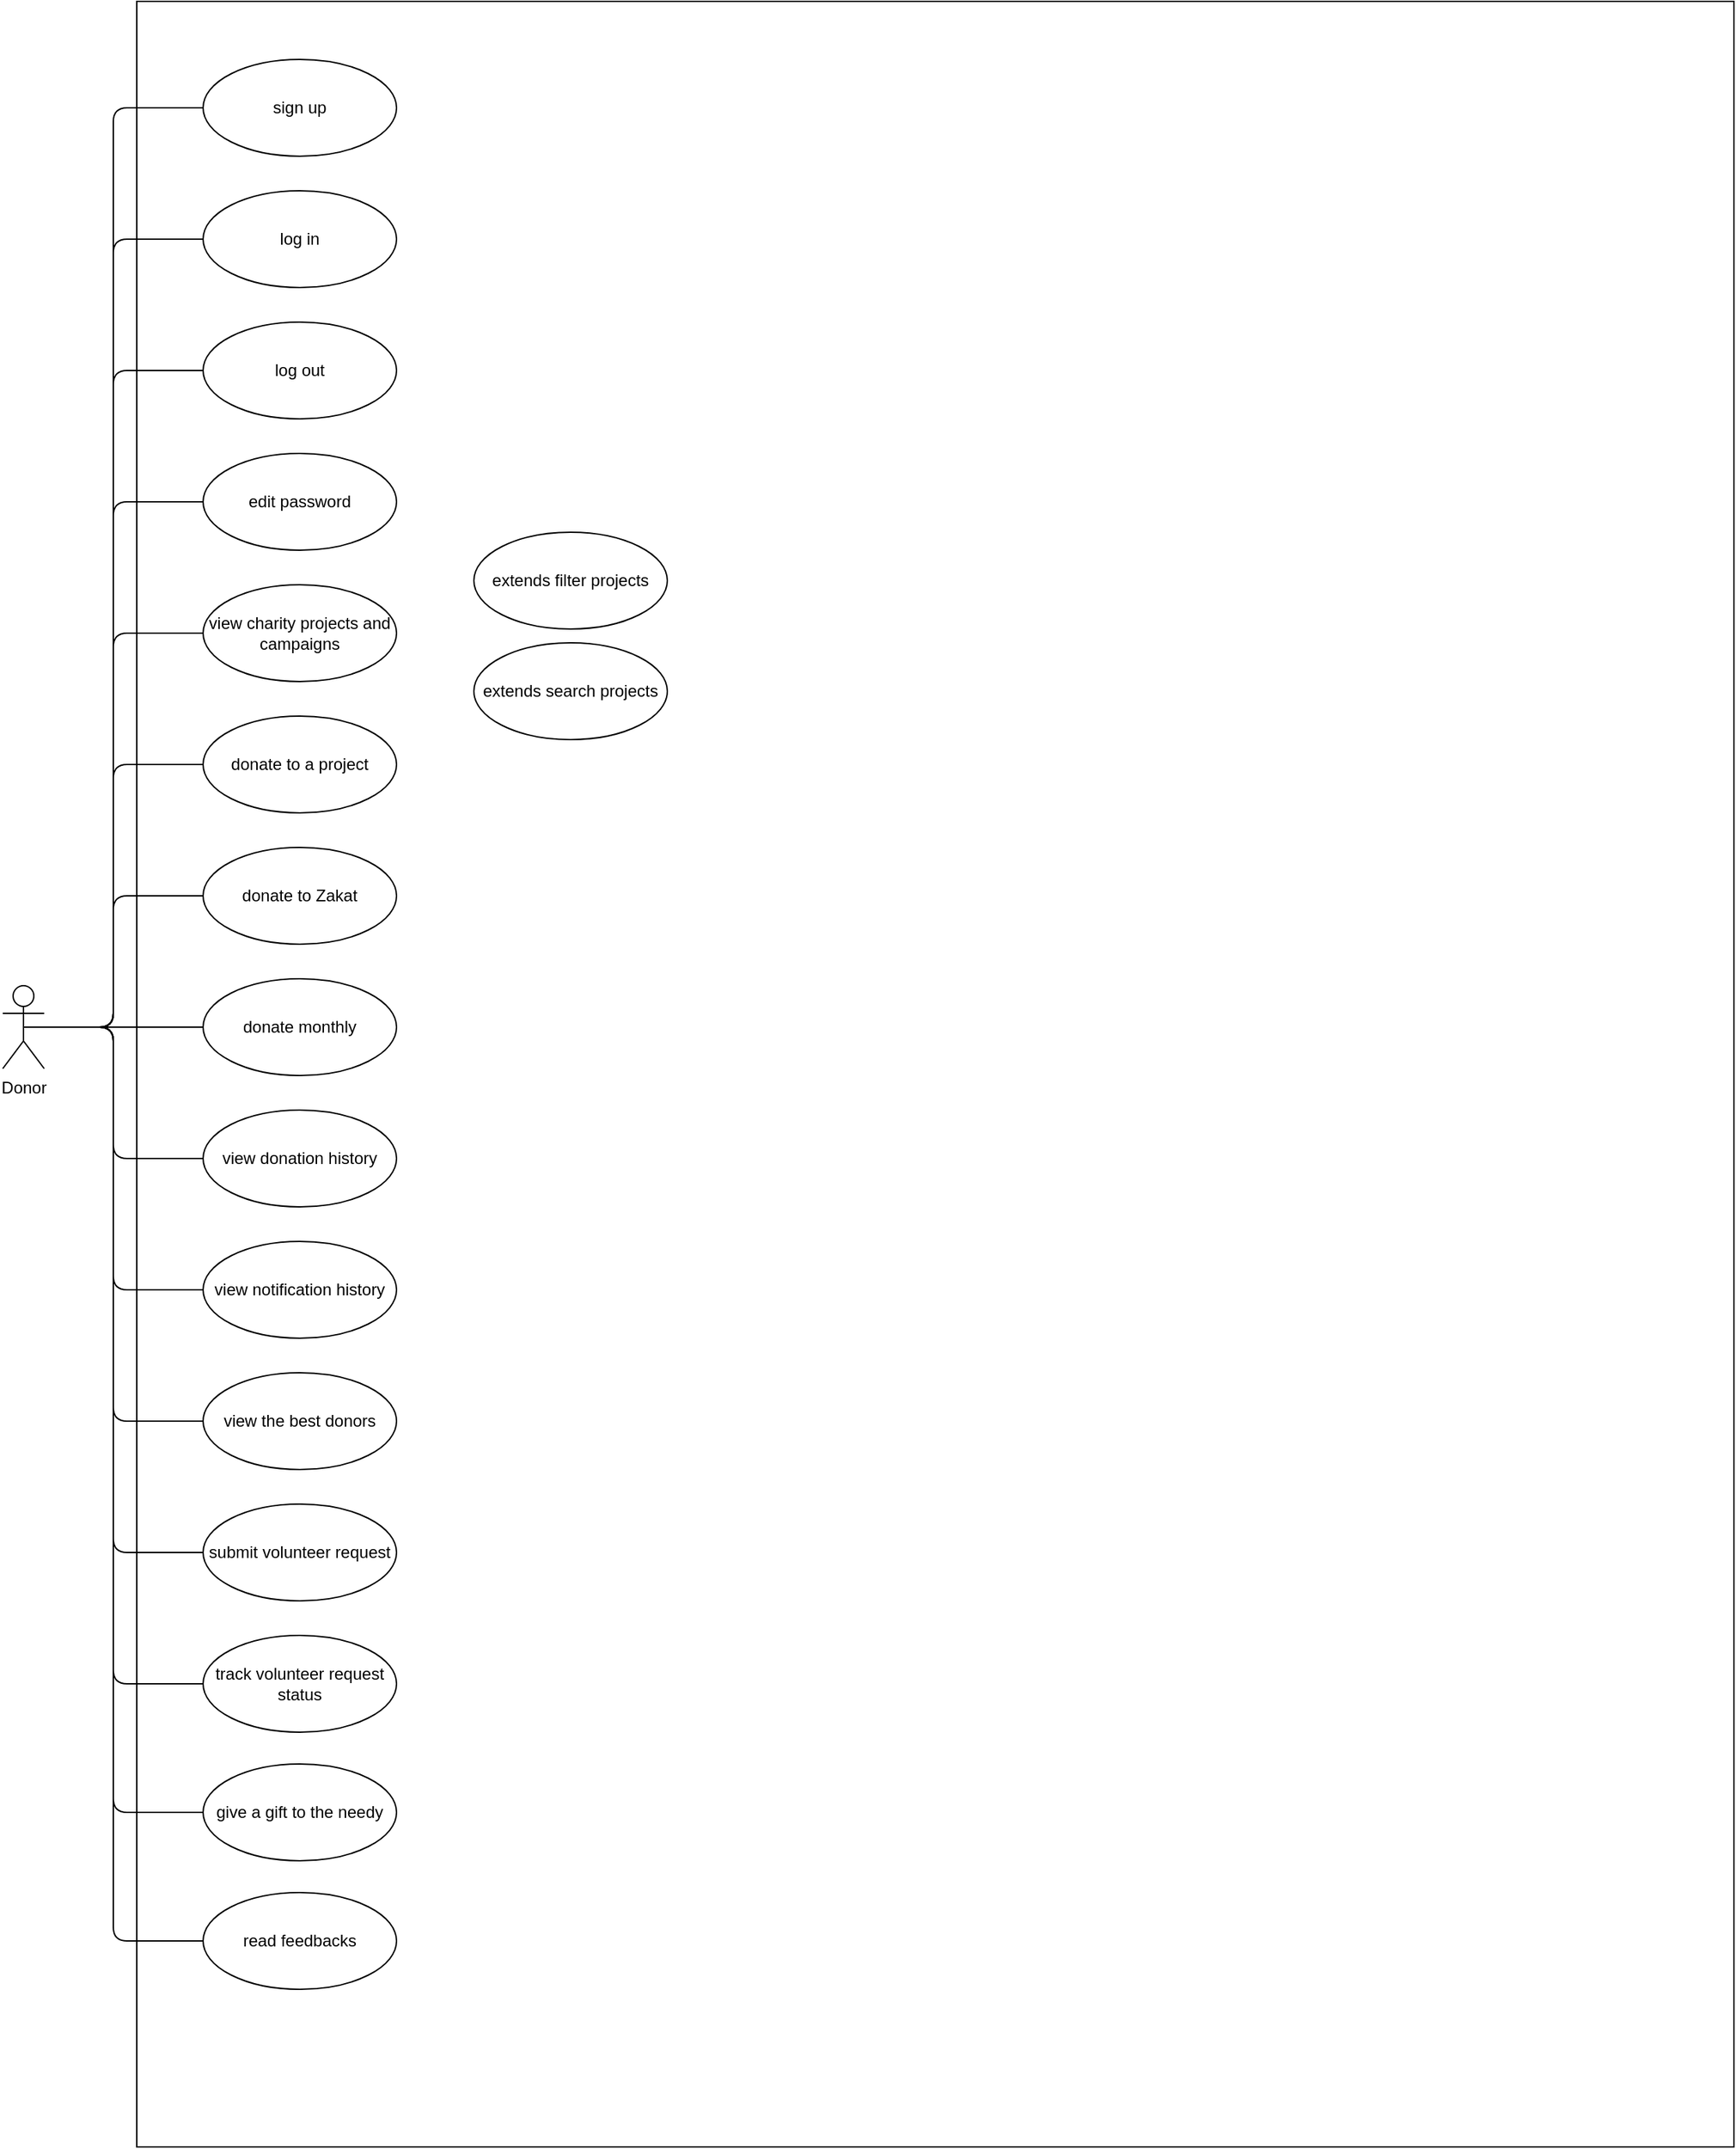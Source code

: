 <mxfile version="13.9.9" type="device"><diagram id="zcK89m9MJRREO3rMrZt0" name="Page-1"><mxGraphModel dx="1043" dy="693" grid="0" gridSize="10" guides="1" tooltips="1" connect="1" arrows="1" fold="1" page="1" pageScale="1" pageWidth="850" pageHeight="1100" math="0" shadow="0"><root><mxCell id="0"/><mxCell id="1" parent="0"/><mxCell id="BPxfRBnp6fGpJNaCHUeh-5" value="" style="rounded=0;whiteSpace=wrap;html=1;fillColor=none;" vertex="1" parent="1"><mxGeometry x="155" y="86" width="1156" height="1552" as="geometry"/></mxCell><mxCell id="BPxfRBnp6fGpJNaCHUeh-1" value="Donor" style="shape=umlActor;verticalLabelPosition=bottom;verticalAlign=top;html=1;" vertex="1" parent="1"><mxGeometry x="58" y="798" width="30" height="60" as="geometry"/></mxCell><mxCell id="BPxfRBnp6fGpJNaCHUeh-2" value="log out" style="ellipse;whiteSpace=wrap;html=1;" vertex="1" parent="1"><mxGeometry x="203" y="318" width="140" height="70" as="geometry"/></mxCell><mxCell id="BPxfRBnp6fGpJNaCHUeh-8" value="sign up" style="ellipse;whiteSpace=wrap;html=1;" vertex="1" parent="1"><mxGeometry x="203" y="128" width="140" height="70" as="geometry"/></mxCell><mxCell id="BPxfRBnp6fGpJNaCHUeh-9" value="log in" style="ellipse;whiteSpace=wrap;html=1;" vertex="1" parent="1"><mxGeometry x="203" y="223" width="140" height="70" as="geometry"/></mxCell><mxCell id="BPxfRBnp6fGpJNaCHUeh-10" value="edit password" style="ellipse;whiteSpace=wrap;html=1;" vertex="1" parent="1"><mxGeometry x="203" y="413" width="140" height="70" as="geometry"/></mxCell><mxCell id="BPxfRBnp6fGpJNaCHUeh-12" value="view charity projects and campaigns" style="ellipse;whiteSpace=wrap;html=1;" vertex="1" parent="1"><mxGeometry x="203" y="508" width="140" height="70" as="geometry"/></mxCell><mxCell id="BPxfRBnp6fGpJNaCHUeh-13" value="extends filter projects&lt;span style=&quot;color: rgba(0 , 0 , 0 , 0) ; font-family: monospace ; font-size: 0px&quot;&gt;%3CmxGraphModel%3E%3Croot%3E%3CmxCell%20id%3D%220%22%2F%3E%3CmxCell%20id%3D%221%22%20parent%3D%220%22%2F%3E%3CmxCell%20id%3D%222%22%20value%3D%22edit%20password%22%20style%3D%22ellipse%3BwhiteSpace%3Dwrap%3Bhtml%3D1%3B%22%20vertex%3D%221%22%20parent%3D%221%22%3E%3CmxGeometry%20x%3D%22203%22%20y%3D%22413%22%20width%3D%22140%22%20height%3D%2270%22%20as%3D%22geometry%22%2F%3E%3C%2FmxCell%3E%3C%2Froot%3E%3C%2FmxGraphModel%3E&lt;/span&gt;" style="ellipse;whiteSpace=wrap;html=1;" vertex="1" parent="1"><mxGeometry x="399" y="470" width="140" height="70" as="geometry"/></mxCell><mxCell id="BPxfRBnp6fGpJNaCHUeh-15" value="extends search projects&lt;span style=&quot;color: rgba(0 , 0 , 0 , 0) ; font-family: monospace ; font-size: 0px&quot;&gt;%3CmxGraphModel%3E%3Croot%3E%3CmxCell%20id%3D%220%22%2F%3E%3CmxCell%20id%3D%221%22%20parent%3D%220%22%2F%3E%3CmxCell%20id%3D%222%22%20value%3D%22edit%20password%22%20style%3D%22ellipse%3BwhiteSpace%3Dwrap%3Bhtml%3D1%3B%22%20vertex%3D%221%22%20parent%3D%221%22%3E%3CmxGeometry%20x%3D%22203%22%20y%3D%22413%22%20width%3D%22140%22%20height%3D%2270%22%20as%3D%22geometry%22%2F%3E%3C%2FmxCell%3E%3C%2Froot%3E%3C%2FmxGraphModel%3E&lt;/span&gt;" style="ellipse;whiteSpace=wrap;html=1;" vertex="1" parent="1"><mxGeometry x="399" y="550" width="140" height="70" as="geometry"/></mxCell><mxCell id="BPxfRBnp6fGpJNaCHUeh-16" value="donate to a project" style="ellipse;whiteSpace=wrap;html=1;" vertex="1" parent="1"><mxGeometry x="203" y="603" width="140" height="70" as="geometry"/></mxCell><mxCell id="BPxfRBnp6fGpJNaCHUeh-18" value="donate to Zakat" style="ellipse;whiteSpace=wrap;html=1;" vertex="1" parent="1"><mxGeometry x="203" y="698" width="140" height="70" as="geometry"/></mxCell><mxCell id="BPxfRBnp6fGpJNaCHUeh-19" value="donate monthly" style="ellipse;whiteSpace=wrap;html=1;" vertex="1" parent="1"><mxGeometry x="203" y="793" width="140" height="70" as="geometry"/></mxCell><mxCell id="BPxfRBnp6fGpJNaCHUeh-20" value="view donation history" style="ellipse;whiteSpace=wrap;html=1;" vertex="1" parent="1"><mxGeometry x="203" y="888" width="140" height="70" as="geometry"/></mxCell><mxCell id="BPxfRBnp6fGpJNaCHUeh-21" value="view notification history" style="ellipse;whiteSpace=wrap;html=1;" vertex="1" parent="1"><mxGeometry x="203" y="983" width="140" height="70" as="geometry"/></mxCell><mxCell id="BPxfRBnp6fGpJNaCHUeh-22" value="view the best donors" style="ellipse;whiteSpace=wrap;html=1;" vertex="1" parent="1"><mxGeometry x="203" y="1078" width="140" height="70" as="geometry"/></mxCell><mxCell id="BPxfRBnp6fGpJNaCHUeh-23" value="submit volunteer request" style="ellipse;whiteSpace=wrap;html=1;" vertex="1" parent="1"><mxGeometry x="203" y="1173" width="140" height="70" as="geometry"/></mxCell><mxCell id="BPxfRBnp6fGpJNaCHUeh-24" value="track volunteer request status" style="ellipse;whiteSpace=wrap;html=1;" vertex="1" parent="1"><mxGeometry x="203" y="1268" width="140" height="70" as="geometry"/></mxCell><mxCell id="BPxfRBnp6fGpJNaCHUeh-25" value="give a gift to the needy" style="ellipse;whiteSpace=wrap;html=1;" vertex="1" parent="1"><mxGeometry x="203" y="1361" width="140" height="70" as="geometry"/></mxCell><mxCell id="BPxfRBnp6fGpJNaCHUeh-27" value="read feedbacks" style="ellipse;whiteSpace=wrap;html=1;" vertex="1" parent="1"><mxGeometry x="203" y="1454" width="140" height="70" as="geometry"/></mxCell><mxCell id="BPxfRBnp6fGpJNaCHUeh-29" value="" style="edgeStyle=elbowEdgeStyle;html=1;endArrow=none;exitX=0.5;exitY=0.5;exitDx=0;exitDy=0;exitPerimeter=0;entryX=0;entryY=0.5;entryDx=0;entryDy=0;" edge="1" parent="1" source="BPxfRBnp6fGpJNaCHUeh-1" target="BPxfRBnp6fGpJNaCHUeh-8"><mxGeometry width="160" relative="1" as="geometry"><mxPoint x="309" y="744" as="sourcePoint"/><mxPoint x="469" y="744" as="targetPoint"/></mxGeometry></mxCell><mxCell id="BPxfRBnp6fGpJNaCHUeh-30" value="" style="edgeStyle=elbowEdgeStyle;html=1;endArrow=none;exitX=0.5;exitY=0.5;exitDx=0;exitDy=0;exitPerimeter=0;entryX=0;entryY=0.5;entryDx=0;entryDy=0;" edge="1" parent="1" source="BPxfRBnp6fGpJNaCHUeh-1" target="BPxfRBnp6fGpJNaCHUeh-9"><mxGeometry width="160" relative="1" as="geometry"><mxPoint x="83" y="838" as="sourcePoint"/><mxPoint x="213" y="173.0" as="targetPoint"/></mxGeometry></mxCell><mxCell id="BPxfRBnp6fGpJNaCHUeh-31" value="" style="edgeStyle=elbowEdgeStyle;html=1;endArrow=none;exitX=0.5;exitY=0.5;exitDx=0;exitDy=0;exitPerimeter=0;entryX=0;entryY=0.5;entryDx=0;entryDy=0;" edge="1" parent="1" source="BPxfRBnp6fGpJNaCHUeh-1" target="BPxfRBnp6fGpJNaCHUeh-2"><mxGeometry width="160" relative="1" as="geometry"><mxPoint x="93" y="848" as="sourcePoint"/><mxPoint x="223" y="183.0" as="targetPoint"/></mxGeometry></mxCell><mxCell id="BPxfRBnp6fGpJNaCHUeh-32" value="" style="edgeStyle=elbowEdgeStyle;html=1;endArrow=none;exitX=0.5;exitY=0.5;exitDx=0;exitDy=0;exitPerimeter=0;entryX=0;entryY=0.5;entryDx=0;entryDy=0;" edge="1" parent="1" source="BPxfRBnp6fGpJNaCHUeh-1" target="BPxfRBnp6fGpJNaCHUeh-10"><mxGeometry width="160" relative="1" as="geometry"><mxPoint x="32" y="588" as="sourcePoint"/><mxPoint x="162" y="-77.0" as="targetPoint"/></mxGeometry></mxCell><mxCell id="BPxfRBnp6fGpJNaCHUeh-33" value="" style="edgeStyle=elbowEdgeStyle;html=1;endArrow=none;exitX=0.5;exitY=0.5;exitDx=0;exitDy=0;exitPerimeter=0;entryX=0;entryY=0.5;entryDx=0;entryDy=0;" edge="1" parent="1" source="BPxfRBnp6fGpJNaCHUeh-1" target="BPxfRBnp6fGpJNaCHUeh-12"><mxGeometry width="160" relative="1" as="geometry"><mxPoint x="93" y="696" as="sourcePoint"/><mxPoint x="223" y="31.0" as="targetPoint"/></mxGeometry></mxCell><mxCell id="BPxfRBnp6fGpJNaCHUeh-34" value="" style="edgeStyle=elbowEdgeStyle;html=1;endArrow=none;exitX=0.5;exitY=0.5;exitDx=0;exitDy=0;exitPerimeter=0;entryX=0;entryY=0.5;entryDx=0;entryDy=0;" edge="1" parent="1" source="BPxfRBnp6fGpJNaCHUeh-1" target="BPxfRBnp6fGpJNaCHUeh-16"><mxGeometry width="160" relative="1" as="geometry"><mxPoint x="99" y="672" as="sourcePoint"/><mxPoint x="229" y="7.0" as="targetPoint"/></mxGeometry></mxCell><mxCell id="BPxfRBnp6fGpJNaCHUeh-35" value="" style="edgeStyle=elbowEdgeStyle;html=1;endArrow=none;exitX=0.5;exitY=0.5;exitDx=0;exitDy=0;exitPerimeter=0;entryX=0;entryY=0.5;entryDx=0;entryDy=0;" edge="1" parent="1" source="BPxfRBnp6fGpJNaCHUeh-1" target="BPxfRBnp6fGpJNaCHUeh-18"><mxGeometry width="160" relative="1" as="geometry"><mxPoint x="83" y="838" as="sourcePoint"/><mxPoint x="216" y="648" as="targetPoint"/></mxGeometry></mxCell><mxCell id="BPxfRBnp6fGpJNaCHUeh-36" value="" style="edgeStyle=elbowEdgeStyle;html=1;endArrow=none;exitX=0.5;exitY=0.5;exitDx=0;exitDy=0;exitPerimeter=0;entryX=0;entryY=0.5;entryDx=0;entryDy=0;" edge="1" parent="1" source="BPxfRBnp6fGpJNaCHUeh-1" target="BPxfRBnp6fGpJNaCHUeh-19"><mxGeometry width="160" relative="1" as="geometry"><mxPoint x="69" y="705" as="sourcePoint"/><mxPoint x="199" y="40.0" as="targetPoint"/></mxGeometry></mxCell><mxCell id="BPxfRBnp6fGpJNaCHUeh-37" value="" style="edgeStyle=elbowEdgeStyle;html=1;endArrow=none;entryX=0;entryY=0.5;entryDx=0;entryDy=0;exitX=0.5;exitY=0.5;exitDx=0;exitDy=0;exitPerimeter=0;" edge="1" parent="1" source="BPxfRBnp6fGpJNaCHUeh-1" target="BPxfRBnp6fGpJNaCHUeh-20"><mxGeometry width="160" relative="1" as="geometry"><mxPoint x="93" y="823" as="sourcePoint"/><mxPoint x="216" y="838" as="targetPoint"/></mxGeometry></mxCell><mxCell id="BPxfRBnp6fGpJNaCHUeh-38" value="" style="edgeStyle=elbowEdgeStyle;html=1;endArrow=none;entryX=0;entryY=0.5;entryDx=0;entryDy=0;exitX=0.5;exitY=0.5;exitDx=0;exitDy=0;exitPerimeter=0;" edge="1" parent="1" source="BPxfRBnp6fGpJNaCHUeh-1" target="BPxfRBnp6fGpJNaCHUeh-21"><mxGeometry width="160" relative="1" as="geometry"><mxPoint x="83" y="838" as="sourcePoint"/><mxPoint x="216" y="933" as="targetPoint"/></mxGeometry></mxCell><mxCell id="BPxfRBnp6fGpJNaCHUeh-39" value="" style="edgeStyle=elbowEdgeStyle;html=1;endArrow=none;entryX=0;entryY=0.5;entryDx=0;entryDy=0;exitX=0.5;exitY=0.5;exitDx=0;exitDy=0;exitPerimeter=0;" edge="1" parent="1" source="BPxfRBnp6fGpJNaCHUeh-1" target="BPxfRBnp6fGpJNaCHUeh-22"><mxGeometry width="160" relative="1" as="geometry"><mxPoint x="99" y="959" as="sourcePoint"/><mxPoint x="232" y="1149" as="targetPoint"/></mxGeometry></mxCell><mxCell id="BPxfRBnp6fGpJNaCHUeh-40" value="" style="edgeStyle=elbowEdgeStyle;html=1;endArrow=none;entryX=0;entryY=0.5;entryDx=0;entryDy=0;exitX=0.5;exitY=0.5;exitDx=0;exitDy=0;exitPerimeter=0;" edge="1" parent="1" source="BPxfRBnp6fGpJNaCHUeh-1" target="BPxfRBnp6fGpJNaCHUeh-23"><mxGeometry width="160" relative="1" as="geometry"><mxPoint x="72" y="1044" as="sourcePoint"/><mxPoint x="205" y="1234" as="targetPoint"/></mxGeometry></mxCell><mxCell id="BPxfRBnp6fGpJNaCHUeh-41" value="" style="edgeStyle=elbowEdgeStyle;html=1;endArrow=none;entryX=0;entryY=0.5;entryDx=0;entryDy=0;exitX=0.5;exitY=0.5;exitDx=0;exitDy=0;exitPerimeter=0;" edge="1" parent="1" source="BPxfRBnp6fGpJNaCHUeh-1" target="BPxfRBnp6fGpJNaCHUeh-24"><mxGeometry width="160" relative="1" as="geometry"><mxPoint x="80" y="1043" as="sourcePoint"/><mxPoint x="213" y="1233" as="targetPoint"/></mxGeometry></mxCell><mxCell id="BPxfRBnp6fGpJNaCHUeh-42" value="" style="edgeStyle=elbowEdgeStyle;html=1;endArrow=none;entryX=0;entryY=0.5;entryDx=0;entryDy=0;exitX=0.5;exitY=0.5;exitDx=0;exitDy=0;exitPerimeter=0;" edge="1" parent="1" source="BPxfRBnp6fGpJNaCHUeh-1" target="BPxfRBnp6fGpJNaCHUeh-25"><mxGeometry width="160" relative="1" as="geometry"><mxPoint x="87" y="939" as="sourcePoint"/><mxPoint x="220" y="1129" as="targetPoint"/></mxGeometry></mxCell><mxCell id="BPxfRBnp6fGpJNaCHUeh-43" value="" style="edgeStyle=elbowEdgeStyle;html=1;endArrow=none;entryX=0;entryY=0.5;entryDx=0;entryDy=0;exitX=0.5;exitY=0.5;exitDx=0;exitDy=0;exitPerimeter=0;" edge="1" parent="1" source="BPxfRBnp6fGpJNaCHUeh-1" target="BPxfRBnp6fGpJNaCHUeh-27"><mxGeometry width="160" relative="1" as="geometry"><mxPoint x="98" y="1240" as="sourcePoint"/><mxPoint x="231" y="1430" as="targetPoint"/></mxGeometry></mxCell></root></mxGraphModel></diagram></mxfile>